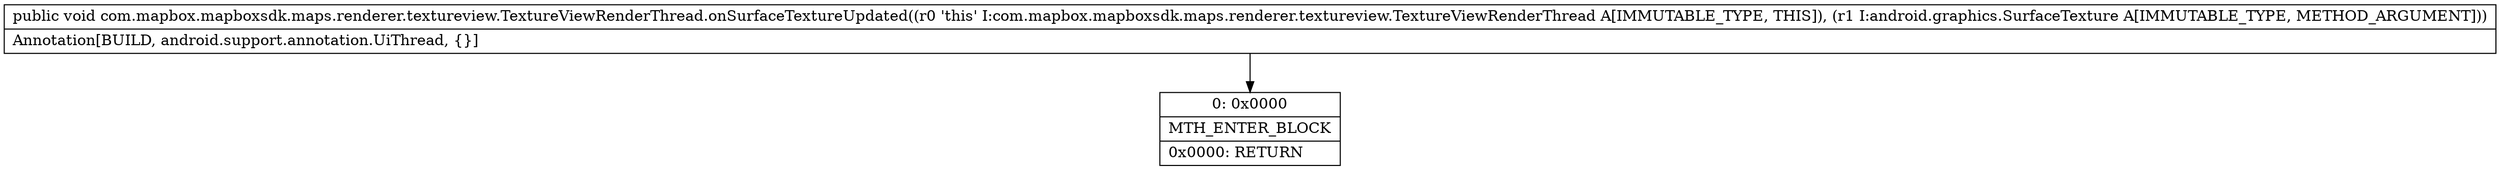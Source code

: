 digraph "CFG forcom.mapbox.mapboxsdk.maps.renderer.textureview.TextureViewRenderThread.onSurfaceTextureUpdated(Landroid\/graphics\/SurfaceTexture;)V" {
Node_0 [shape=record,label="{0\:\ 0x0000|MTH_ENTER_BLOCK\l|0x0000: RETURN   \l}"];
MethodNode[shape=record,label="{public void com.mapbox.mapboxsdk.maps.renderer.textureview.TextureViewRenderThread.onSurfaceTextureUpdated((r0 'this' I:com.mapbox.mapboxsdk.maps.renderer.textureview.TextureViewRenderThread A[IMMUTABLE_TYPE, THIS]), (r1 I:android.graphics.SurfaceTexture A[IMMUTABLE_TYPE, METHOD_ARGUMENT]))  | Annotation[BUILD, android.support.annotation.UiThread, \{\}]\l}"];
MethodNode -> Node_0;
}

